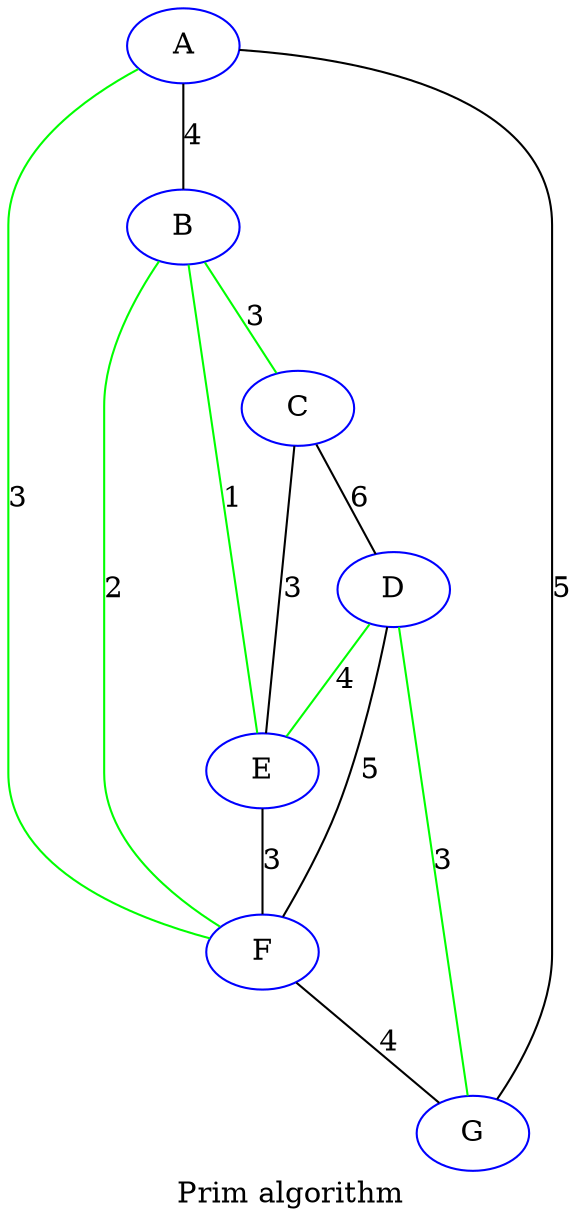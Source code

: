 graph {
label="Prim algorithm"
G [color=blue]
E [color=blue]
F [color=blue]
C [color=blue]
D [color=blue]
A [color=blue]
B [color=blue]
A--B[label="4"]
A--F[label="3",color=green]
A--G[label="5"]
B--C[label="3",color=green]
B--E[label="1",color=green]
B--F[label="2",color=green]
C--E[label="3"]
C--D[label="6"]
D--E[label="4",color=green]
D--F[label="5"]
D--G[label="3",color=green]
E--F[label="3"]
F--G[label="4"]
}